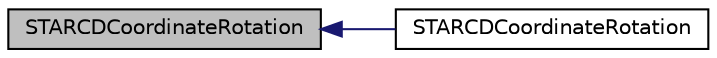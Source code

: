 digraph "STARCDCoordinateRotation"
{
  bgcolor="transparent";
  edge [fontname="Helvetica",fontsize="10",labelfontname="Helvetica",labelfontsize="10"];
  node [fontname="Helvetica",fontsize="10",shape=record];
  rankdir="LR";
  Node1 [label="STARCDCoordinateRotation",height=0.2,width=0.4,color="black", fillcolor="grey75", style="filled", fontcolor="black"];
  Node1 -> Node2 [dir="back",color="midnightblue",fontsize="10",style="solid",fontname="Helvetica"];
  Node2 [label="STARCDCoordinateRotation",height=0.2,width=0.4,color="black",URL="$a02430.html#a1b8f96c7cf750405e44a434e2a633240",tooltip="Construct from rotation vector. "];
}
